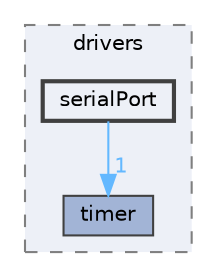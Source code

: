 digraph "lib/drivers/serialPort"
{
 // LATEX_PDF_SIZE
  bgcolor="transparent";
  edge [fontname=Helvetica,fontsize=10,labelfontname=Helvetica,labelfontsize=10];
  node [fontname=Helvetica,fontsize=10,shape=box,height=0.2,width=0.4];
  compound=true
  subgraph clusterdir_47dd3e7e38a2e0ce703a37c1012486e7 {
    graph [ bgcolor="#edf0f7", pencolor="grey50", label="drivers", fontname=Helvetica,fontsize=10 style="filled,dashed", URL="dir_47dd3e7e38a2e0ce703a37c1012486e7.html",tooltip=""]
  dir_ede76fce9384e5a7add0e10ae75c623a [label="timer", fillcolor="#a2b4d6", color="grey25", style="filled", URL="dir_ede76fce9384e5a7add0e10ae75c623a.html",tooltip=""];
  dir_588c5e4fd88a8cb74b371dfcb252fa06 [label="serialPort", fillcolor="#edf0f7", color="grey25", style="filled,bold", URL="dir_588c5e4fd88a8cb74b371dfcb252fa06.html",tooltip=""];
  }
  dir_588c5e4fd88a8cb74b371dfcb252fa06->dir_ede76fce9384e5a7add0e10ae75c623a [headlabel="1", labeldistance=1.5 headhref="dir_000006_000008.html" color="steelblue1" fontcolor="steelblue1"];
}
